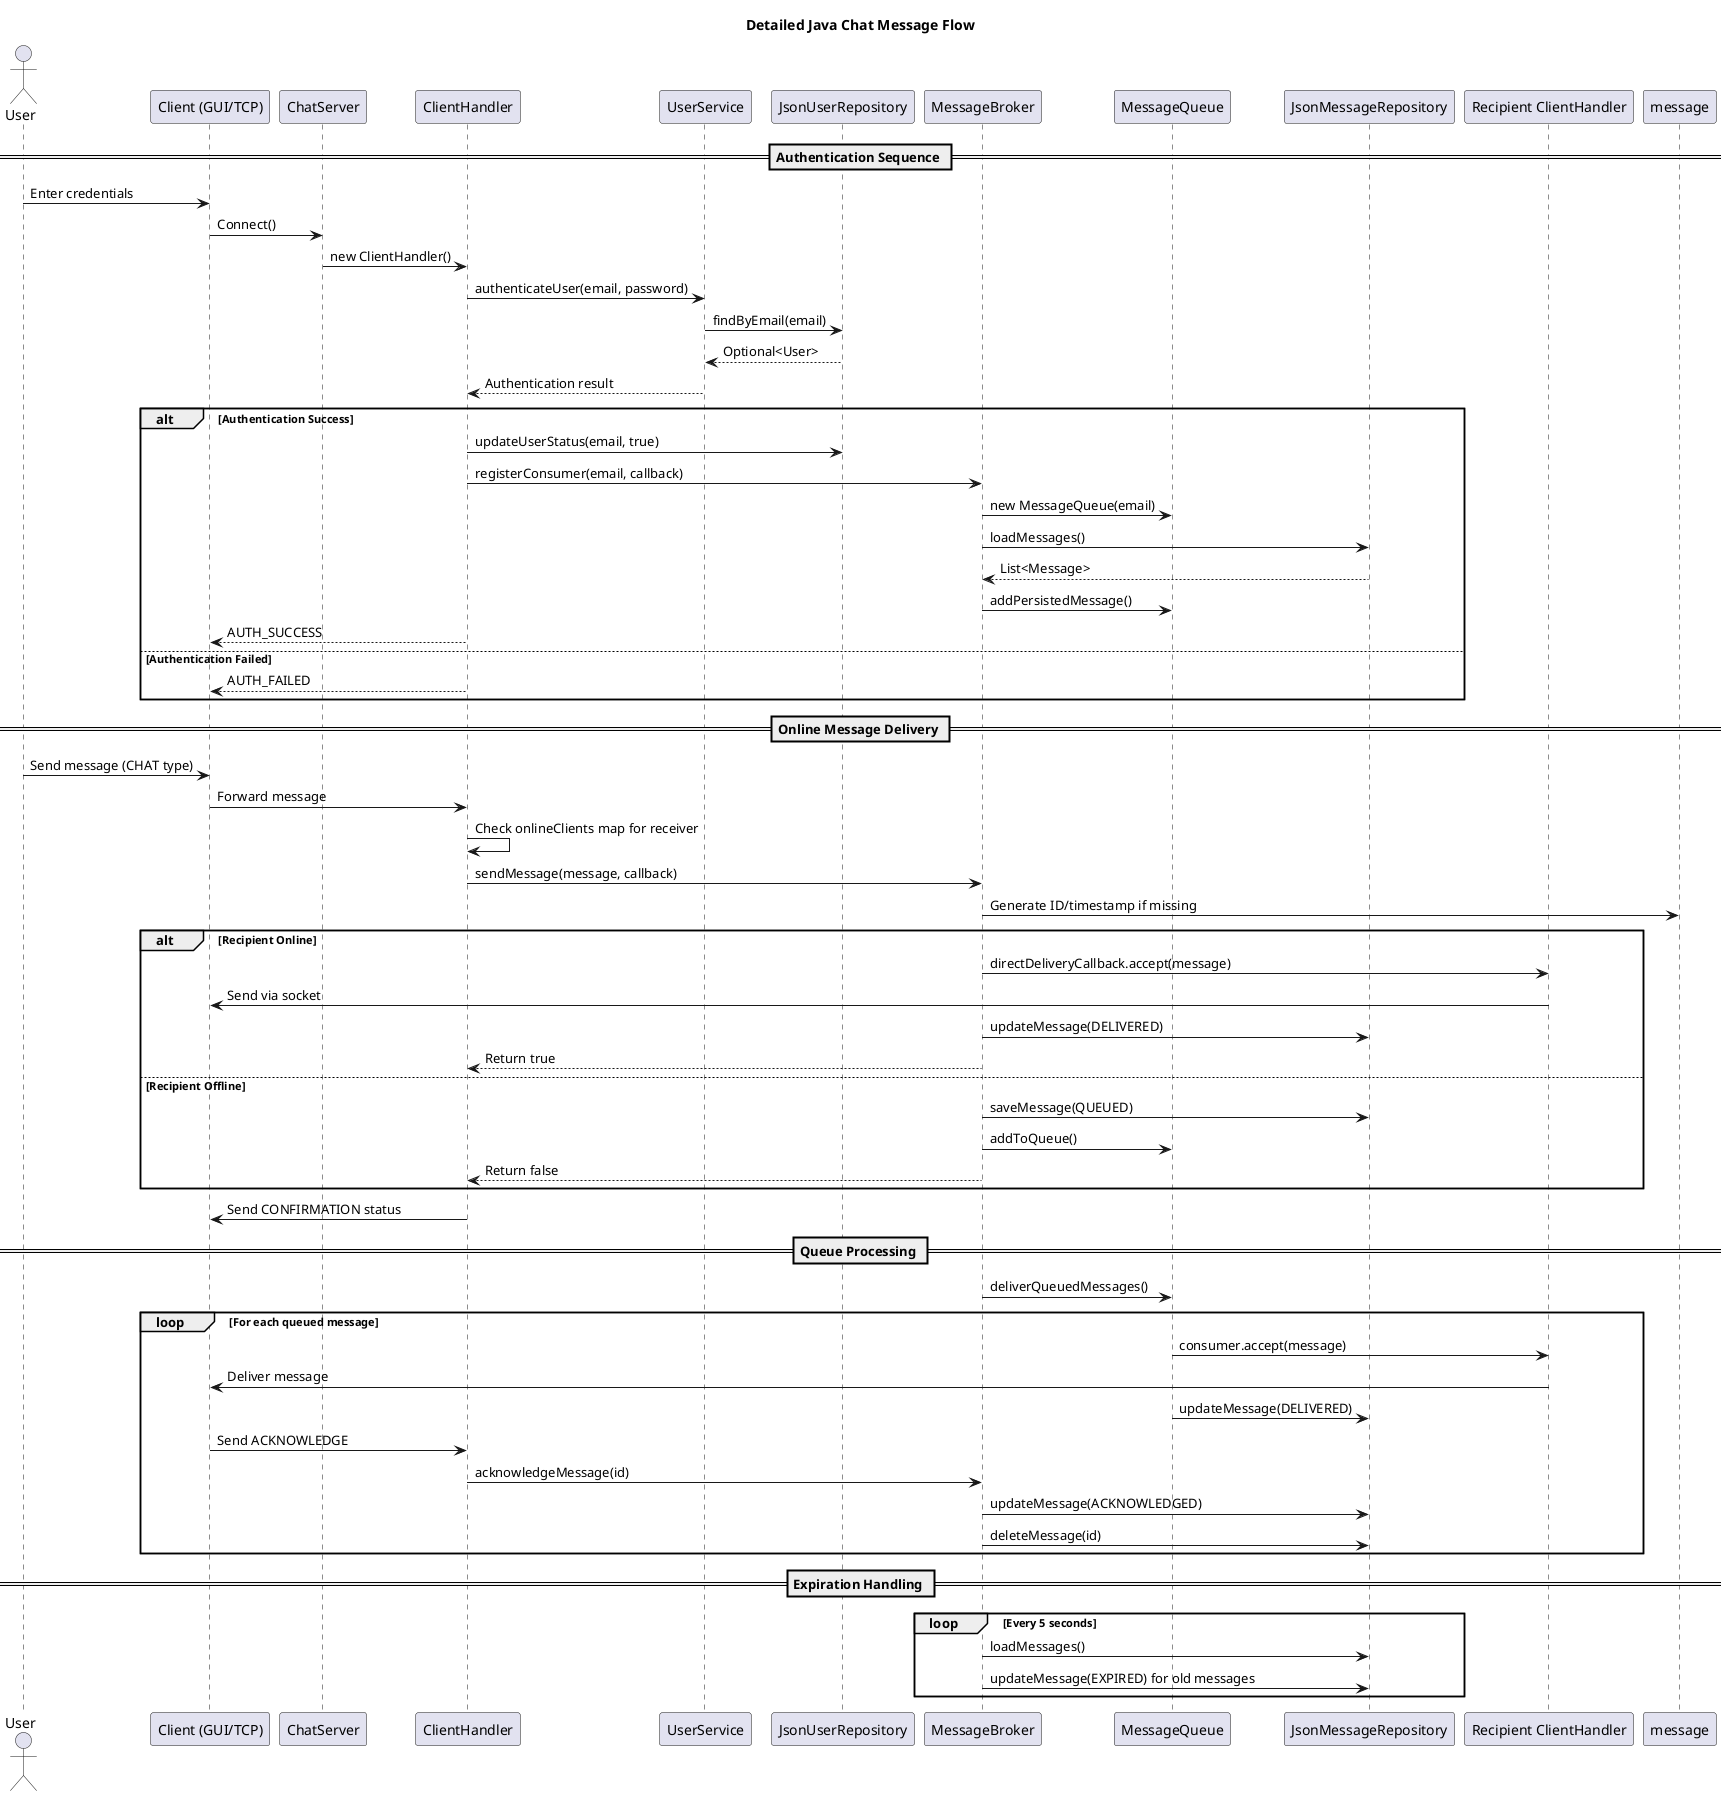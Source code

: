 @startuml
title Detailed Java Chat Message Flow

actor User as user
participant "Client (GUI/TCP)" as client
participant "ChatServer" as server
participant "ClientHandler" as handler
participant "UserService" as userService
participant "JsonUserRepository" as userRepo
participant "MessageBroker" as broker
participant "MessageQueue" as queue
participant "JsonMessageRepository" as msgRepo
participant "Recipient ClientHandler" as recipientHandler

== Authentication Sequence ==
user -> client: Enter credentials
client -> server: Connect()
server -> handler: new ClientHandler()
handler -> userService: authenticateUser(email, password)
userService -> userRepo: findByEmail(email)
userRepo --> userService: Optional<User>
userService --> handler: Authentication result

alt Authentication Success
    handler -> userRepo: updateUserStatus(email, true)
    handler -> broker: registerConsumer(email, callback)
    broker -> queue: new MessageQueue(email)
    broker -> msgRepo: loadMessages()
    msgRepo --> broker: List<Message>
    broker -> queue: addPersistedMessage()
    handler --> client: AUTH_SUCCESS
else Authentication Failed
    handler --> client: AUTH_FAILED
end

== Online Message Delivery ==
user -> client: Send message (CHAT type)
client -> handler: Forward message
handler -> handler: Check onlineClients map for receiver
handler -> broker: sendMessage(message, callback)
broker -> message: Generate ID/timestamp if missing
alt Recipient Online
    broker -> recipientHandler: directDeliveryCallback.accept(message)
    recipientHandler -> client: Send via socket
    broker -> msgRepo: updateMessage(DELIVERED)
    broker --> handler: Return true
else Recipient Offline
    broker -> msgRepo: saveMessage(QUEUED)
    broker -> queue: addToQueue()
    broker --> handler: Return false
end
handler -> client: Send CONFIRMATION status

== Queue Processing ==
broker -> queue: deliverQueuedMessages()
loop For each queued message
    queue -> recipientHandler: consumer.accept(message)
    recipientHandler -> client: Deliver message
    queue -> msgRepo: updateMessage(DELIVERED)
    client -> handler: Send ACKNOWLEDGE
    handler -> broker: acknowledgeMessage(id)
    broker -> msgRepo: updateMessage(ACKNOWLEDGED)
    broker -> msgRepo: deleteMessage(id)
end

== Expiration Handling ==
loop Every 5 seconds
    broker -> msgRepo: loadMessages()
    broker -> msgRepo: updateMessage(EXPIRED) for old messages
end

@enduml